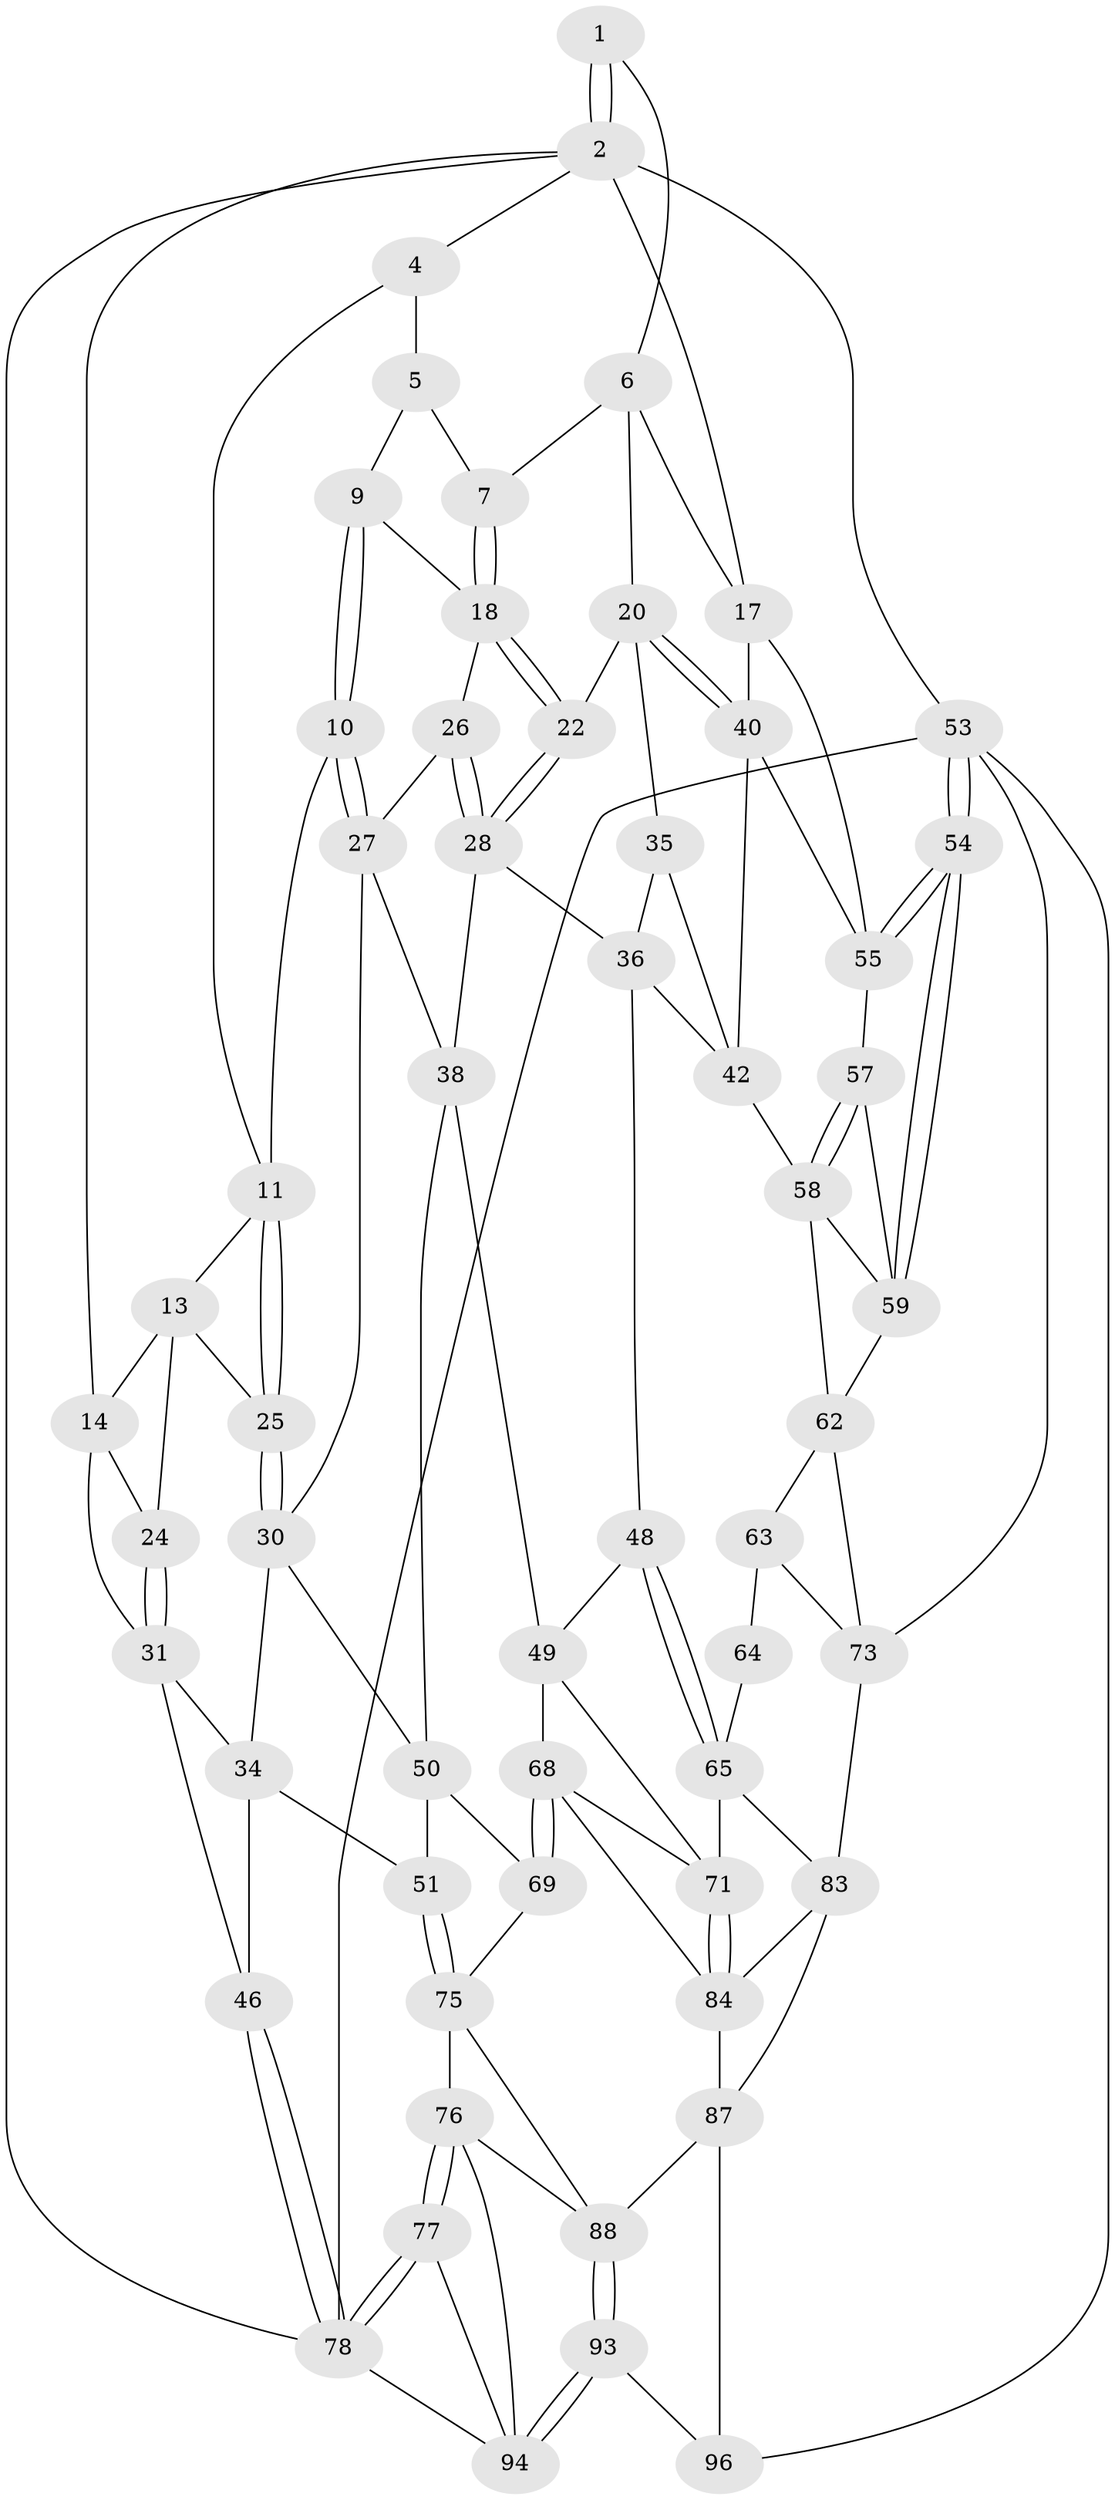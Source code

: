 // original degree distribution, {3: 0.020833333333333332, 5: 0.4791666666666667, 6: 0.23958333333333334, 4: 0.2604166666666667}
// Generated by graph-tools (version 1.1) at 2025/42/03/06/25 10:42:35]
// undirected, 58 vertices, 130 edges
graph export_dot {
graph [start="1"]
  node [color=gray90,style=filled];
  1 [pos="+0.577555066246994+0"];
  2 [pos="+1+0",super="+3"];
  4 [pos="+0.1907082231682738+0"];
  5 [pos="+0.5617975868181562+0",super="+8"];
  6 [pos="+0.7066041457356513+0.09456277000485991",super="+16"];
  7 [pos="+0.6632372523625526+0.12573393634962024"];
  9 [pos="+0.48841928399643575+0.12349600238711912"];
  10 [pos="+0.36497495181126277+0.16679945739182458"];
  11 [pos="+0.3319160191434814+0.16279378017860588",super="+12"];
  13 [pos="+0.10251515580515817+0.13574752080541477",super="+23"];
  14 [pos="+0+0.07589255195569387",super="+15"];
  17 [pos="+1+0",super="+44"];
  18 [pos="+0.6356165552815509+0.21599139960997882",super="+19"];
  20 [pos="+0.8298471901104583+0.2512148419962321",super="+21"];
  22 [pos="+0.6503528366635494+0.2579879222566979"];
  24 [pos="+0.06299310669734516+0.2179381072763971"];
  25 [pos="+0.27139018982478114+0.241496850100087"];
  26 [pos="+0.5268559727150005+0.30085697248914317"];
  27 [pos="+0.435670451258553+0.2664722144151286",super="+29"];
  28 [pos="+0.5623017046313856+0.3454052243826836",super="+37"];
  30 [pos="+0.26088779923479066+0.3536182674243129",super="+33"];
  31 [pos="+0+0.2833240439670056",super="+32"];
  34 [pos="+0.16016530239136292+0.37312230735233654",super="+45"];
  35 [pos="+0.7189000254830593+0.3382237818708124"];
  36 [pos="+0.6286456990694853+0.4026445643642716",super="+47"];
  38 [pos="+0.47236819484250797+0.46637473158952214",super="+39"];
  40 [pos="+0.8570304258911114+0.3035836034158632",super="+41"];
  42 [pos="+0.7622471975054571+0.5046569868362186",super="+43"];
  46 [pos="+0+0.5293909179993312"];
  48 [pos="+0.7410070297931601+0.5212180235702533"];
  49 [pos="+0.6647467516885235+0.5570579624381375",super="+67"];
  50 [pos="+0.188129409712769+0.5206624633354231",super="+52"];
  51 [pos="+0.09267457401843791+0.5613163124358367"];
  53 [pos="+1+1",super="+81"];
  54 [pos="+1+0.6141898460972196"];
  55 [pos="+1+0.4638768131438358",super="+56"];
  57 [pos="+0.9177539830606372+0.560451293287079"];
  58 [pos="+0.8033431033629229+0.5274360160835471",super="+61"];
  59 [pos="+0.979130508303588+0.6480265347627419",super="+60"];
  62 [pos="+0.8742850034175588+0.635480158954835",super="+66"];
  63 [pos="+0.8667945413732812+0.6403345026844762",super="+74"];
  64 [pos="+0.8024478560846454+0.6639676610399777"];
  65 [pos="+0.7766127128607385+0.6582836251687778",super="+70"];
  68 [pos="+0.4037690226600646+0.6163625764009844",super="+80"];
  69 [pos="+0.38945828929649073+0.613377642742491"];
  71 [pos="+0.7062939849601357+0.7150891887955924",super="+72"];
  73 [pos="+0.901645665223461+0.7614595923542251",super="+82"];
  75 [pos="+0.16945469096651944+0.6841910933729196",super="+79"];
  76 [pos="+0.15086720356575087+0.7200041371033914",super="+91"];
  77 [pos="+0.0016365860216003996+0.8664333514848691"];
  78 [pos="+0+0.9719613544610625",super="+90"];
  83 [pos="+0.8383793653476516+0.88330640640245",super="+86"];
  84 [pos="+0.6879177367137034+0.8118195121704324",super="+85"];
  87 [pos="+0.5182574436906902+0.8602975380429704",super="+92"];
  88 [pos="+0.4025212175626597+0.813947181592139",super="+89"];
  93 [pos="+0.45296442750568083+1"];
  94 [pos="+0.29831729093947773+1",super="+95"];
  96 [pos="+0.5655946177311878+1"];
  1 -- 2;
  1 -- 2;
  1 -- 6;
  2 -- 17;
  2 -- 53;
  2 -- 4;
  2 -- 14;
  2 -- 78;
  4 -- 5;
  4 -- 11;
  5 -- 9;
  5 -- 7;
  6 -- 7;
  6 -- 17;
  6 -- 20;
  7 -- 18;
  7 -- 18;
  9 -- 10;
  9 -- 10;
  9 -- 18;
  10 -- 11;
  10 -- 27;
  10 -- 27;
  11 -- 25;
  11 -- 25;
  11 -- 13;
  13 -- 14;
  13 -- 24;
  13 -- 25;
  14 -- 24;
  14 -- 31;
  17 -- 40;
  17 -- 55;
  18 -- 22;
  18 -- 22;
  18 -- 26;
  20 -- 40;
  20 -- 40;
  20 -- 35;
  20 -- 22;
  22 -- 28;
  22 -- 28;
  24 -- 31;
  24 -- 31;
  25 -- 30;
  25 -- 30;
  26 -- 27;
  26 -- 28;
  26 -- 28;
  27 -- 30;
  27 -- 38;
  28 -- 36;
  28 -- 38;
  30 -- 34;
  30 -- 50;
  31 -- 34;
  31 -- 46;
  34 -- 51;
  34 -- 46;
  35 -- 36;
  35 -- 42;
  36 -- 48;
  36 -- 42;
  38 -- 49;
  38 -- 50;
  40 -- 42;
  40 -- 55;
  42 -- 58;
  46 -- 78;
  46 -- 78;
  48 -- 49;
  48 -- 65;
  48 -- 65;
  49 -- 68;
  49 -- 71;
  50 -- 51;
  50 -- 69;
  51 -- 75;
  51 -- 75;
  53 -- 54;
  53 -- 54;
  53 -- 96;
  53 -- 78;
  53 -- 73;
  54 -- 55;
  54 -- 55;
  54 -- 59;
  54 -- 59;
  55 -- 57;
  57 -- 58;
  57 -- 58;
  57 -- 59;
  58 -- 62;
  58 -- 59;
  59 -- 62;
  62 -- 63;
  62 -- 73;
  63 -- 64 [weight=2];
  63 -- 73;
  64 -- 65;
  65 -- 83;
  65 -- 71;
  68 -- 69;
  68 -- 69;
  68 -- 71;
  68 -- 84;
  69 -- 75;
  71 -- 84;
  71 -- 84;
  73 -- 83;
  75 -- 76;
  75 -- 88;
  76 -- 77;
  76 -- 77;
  76 -- 88;
  76 -- 94;
  77 -- 78;
  77 -- 78;
  77 -- 94;
  78 -- 94;
  83 -- 84;
  83 -- 87;
  84 -- 87;
  87 -- 88;
  87 -- 96;
  88 -- 93;
  88 -- 93;
  93 -- 94;
  93 -- 94;
  93 -- 96;
}
